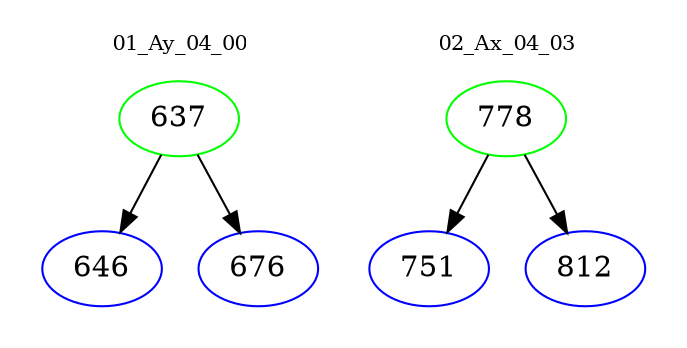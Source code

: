 digraph{
subgraph cluster_0 {
color = white
label = "01_Ay_04_00";
fontsize=10;
T0_637 [label="637", color="green"]
T0_637 -> T0_646 [color="black"]
T0_646 [label="646", color="blue"]
T0_637 -> T0_676 [color="black"]
T0_676 [label="676", color="blue"]
}
subgraph cluster_1 {
color = white
label = "02_Ax_04_03";
fontsize=10;
T1_778 [label="778", color="green"]
T1_778 -> T1_751 [color="black"]
T1_751 [label="751", color="blue"]
T1_778 -> T1_812 [color="black"]
T1_812 [label="812", color="blue"]
}
}
